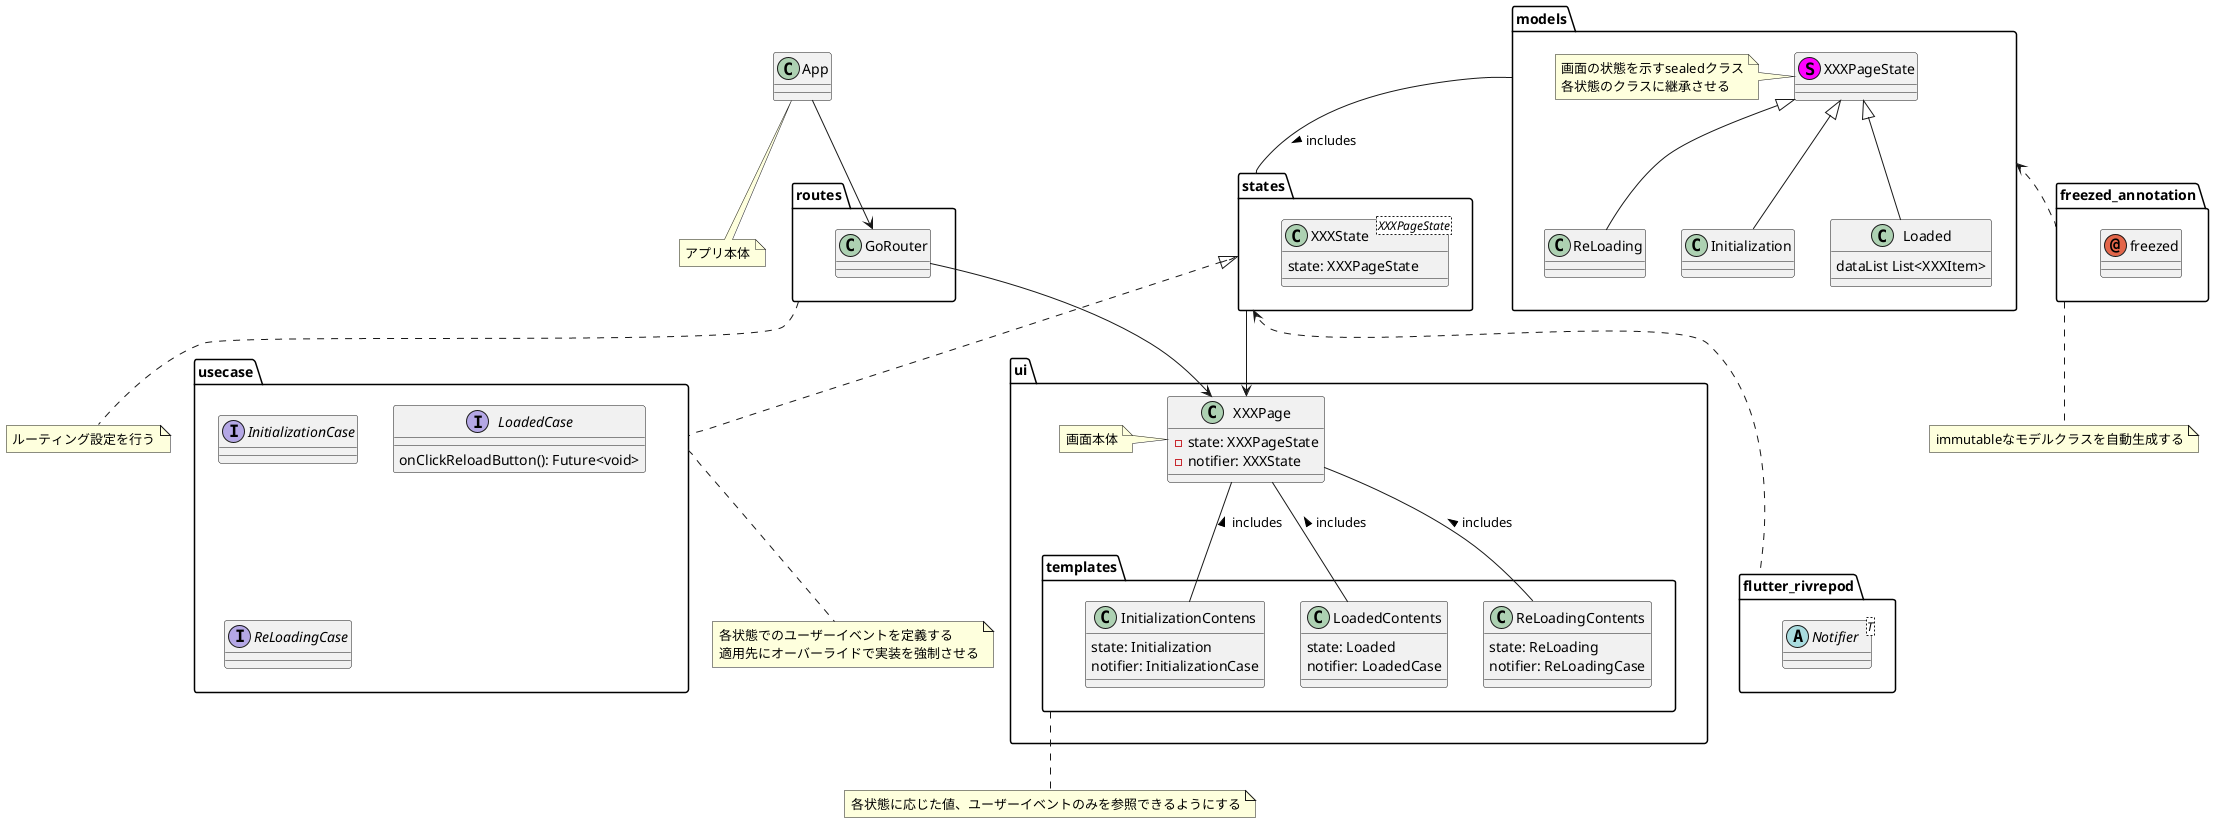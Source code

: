 @startuml

!definelong s(x,y1)
class x <<(S,magenta)>> {
}
y1 <|-- x
!enddefinelong

class App {}

folder "routes" as Routes {
    class GoRouter {}
}

package ui {
    class XXXPage {
        - state: XXXPageState
        - notifier: XXXState
    }
    note left 
        画面本体
    end note

    folder "templates" as Templates {
        class InitializationContens {
            state: Initialization
            notifier: InitializationCase
        }
        ' class InitializationErrorContens {
        '     state: InitializationError
        '     notifier: InitializationErrorCase
        ' }
        class LoadedContents {
            state: Loaded
            notifier: LoadedCase
        }
        class ReLoadingContents {
            state: ReLoading
            notifier: ReLoadingCase
        }
        ' class ReLoadErrorContents {
        '     state: ReLoadError
        '     notifier: ReLoadErrorCase
        ' }
    }
}

package states {
    class XXXState<XXXPageState> {
        state: XXXPageState
    }
}

package flutter_rivrepod {
    abstract class Notifier<T> {}
}

folder "models" as Models {
    class XXXPageState <<(S,magenta)>> {}
    note left
    画面の状態を示すsealedクラス
    各状態のクラスに継承させる
    end note

    class Initialization {}

    ' class InitializationError {}

    class Loaded {
        dataList List<XXXItem>
    }

    class ReLoading {}

    ' class ReLoadError {}
}

folder "usecase" as Usecase {
    interface InitializationCase {}

    ' abstract class InitializationErrorCase {}

    interface LoadedCase {
        onClickReloadButton(): Future<void>
    }

    interface ReLoadingCase {}

    ' abstract class ReLoadErrorCase {}
}

folder "freezed_annotation" as FreezedAnnotation {
    annotation freezed
}

App --> GoRouter
GoRouter --> XXXPage
states --> XXXPage

XXXPageState <|-- Initialization
' XXXPageState <|-- InitializationError
XXXPageState <|-- Loaded
XXXPageState <|-- ReLoading
' XXXPageState <|-- ReLoadError

' XXXState <|-- Notifier
Models -- states : includes >

states <|.. Usecase
' XXXState <|.. InitializationCase
' XXXState <|.. InitializationErrorCase
' XXXState <|.. LoadedCase
' XXXState <|.. ReLoadingCase
' XXXState <|.. ReLoadErrorCase

XXXPage -- InitializationContens : includes <
' XXXPage - InitializationErrorContens : includes <
XXXPage -- LoadedContents : includes <
XXXPage -- ReLoadingContents : includes <
' XXXPage - ReLoadErrorContents : includes <

' InitializationContens -- Initialization : includes >
' InitializationContens -- InitializationCase : includes >

' InitializationErrorContens -- InitializationError : includes >
' InitializationErrorContens -- InitializationErrorCase : includes >

' LoadedContents -- Loaded : includes >
' LoadedContents -- LoadedCase : includes >

' ReLoadingContents -- Reloading : includes >
' ReLoadingContents -- ReLoadingCase : includes >

' ReLoadErrorContents -- ReLoadError : includes >
' ReLoadErrorContents -- ReLoadErrorCase : includes >

Models <.. FreezedAnnotation
states <... flutter_rivrepod

note "immutableなモデルクラスを自動生成する" as FreezedAnnotationComments
FreezedAnnotation .. FreezedAnnotationComments

note "各状態に応じた値、ユーザーイベントのみを参照できるようにする" as TemplatesComments
Templates .. TemplatesComments

note "各状態でのユーザーイベントを定義する\n適用先にオーバーライドで実装を強制させる" as UsecaseComments
Usecase .. UsecaseComments

note "ルーティング設定を行う" as RoutesComments
Routes .. RoutesComments

note "アプリ本体" as AppComments
App .. AppComments

@enduml